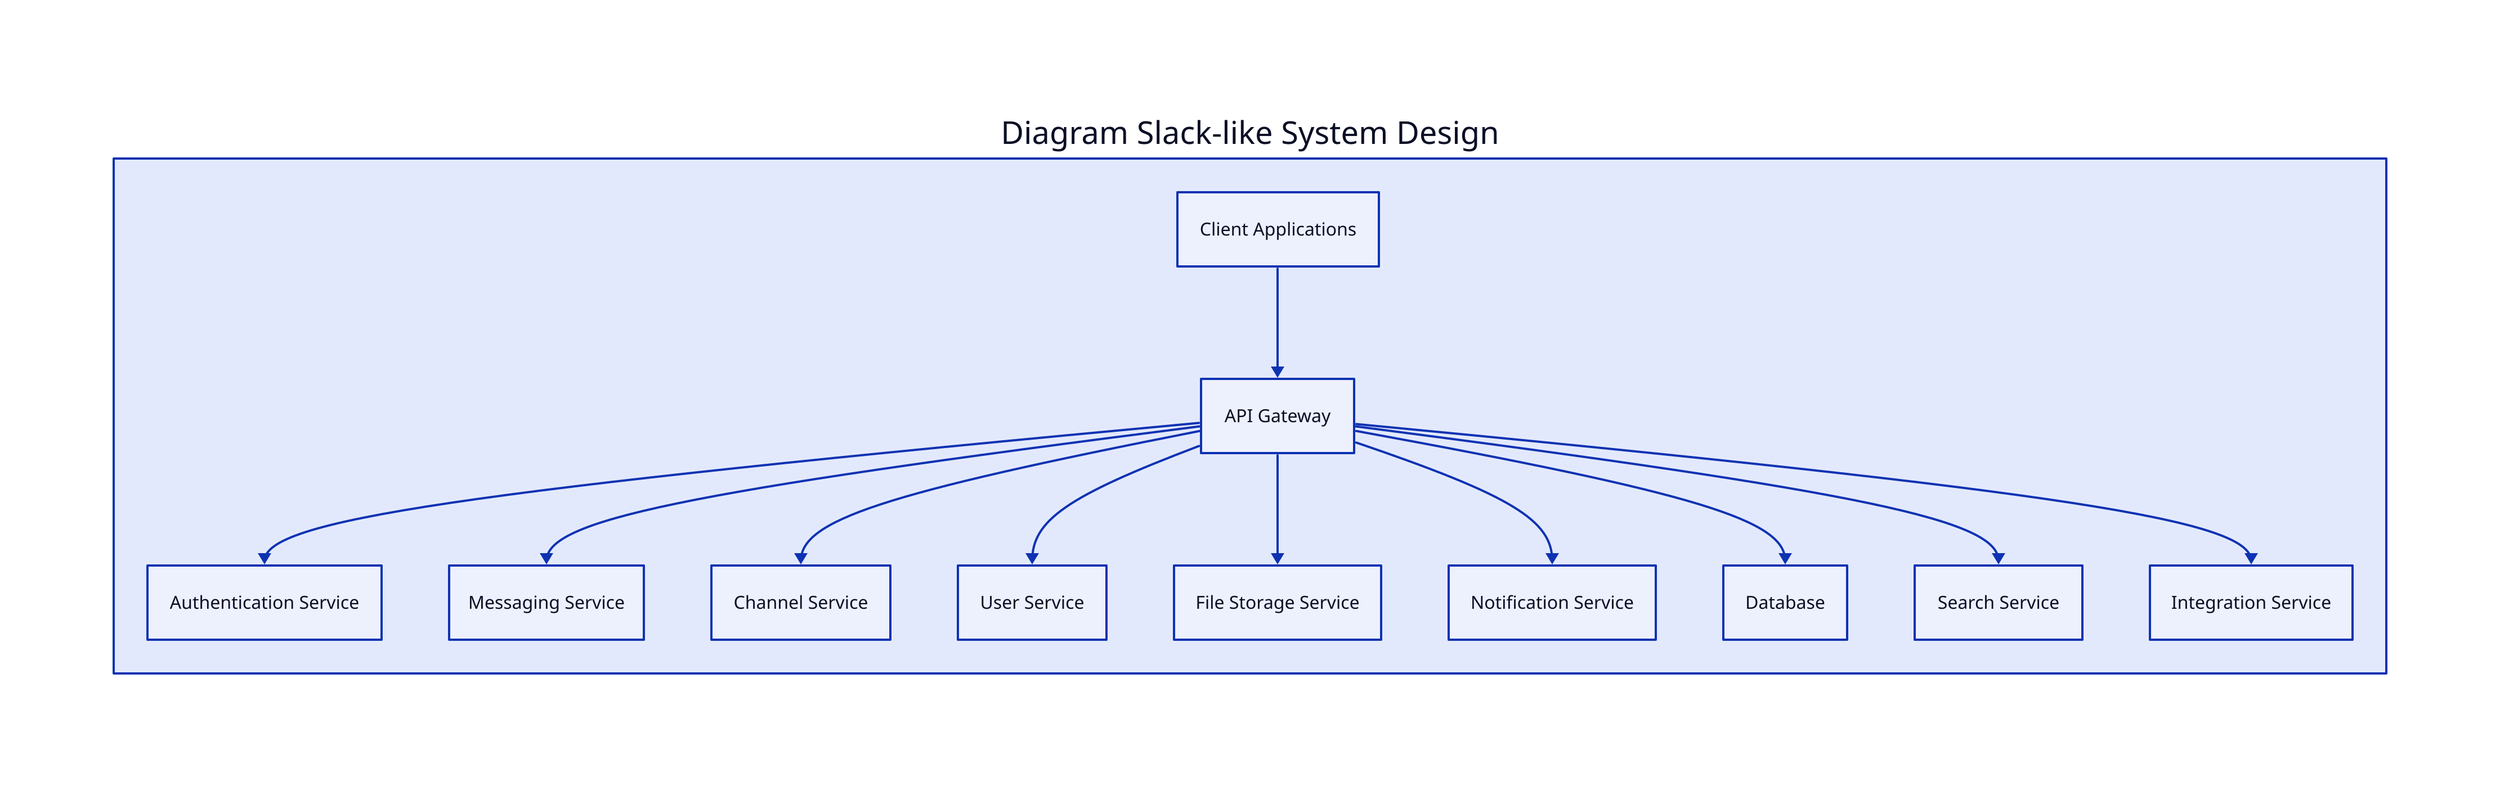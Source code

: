 Diagram Slack-like System Design: {
  Client Applications -> API Gateway
  API Gateway -> Authentication Service
  API Gateway -> Messaging Service
  API Gateway -> Channel Service
  API Gateway -> User Service
  API Gateway -> File Storage Service
  API Gateway -> Notification Service
  API Gateway -> Database
  API Gateway -> Search Service
  API Gateway -> Integration Service
}
